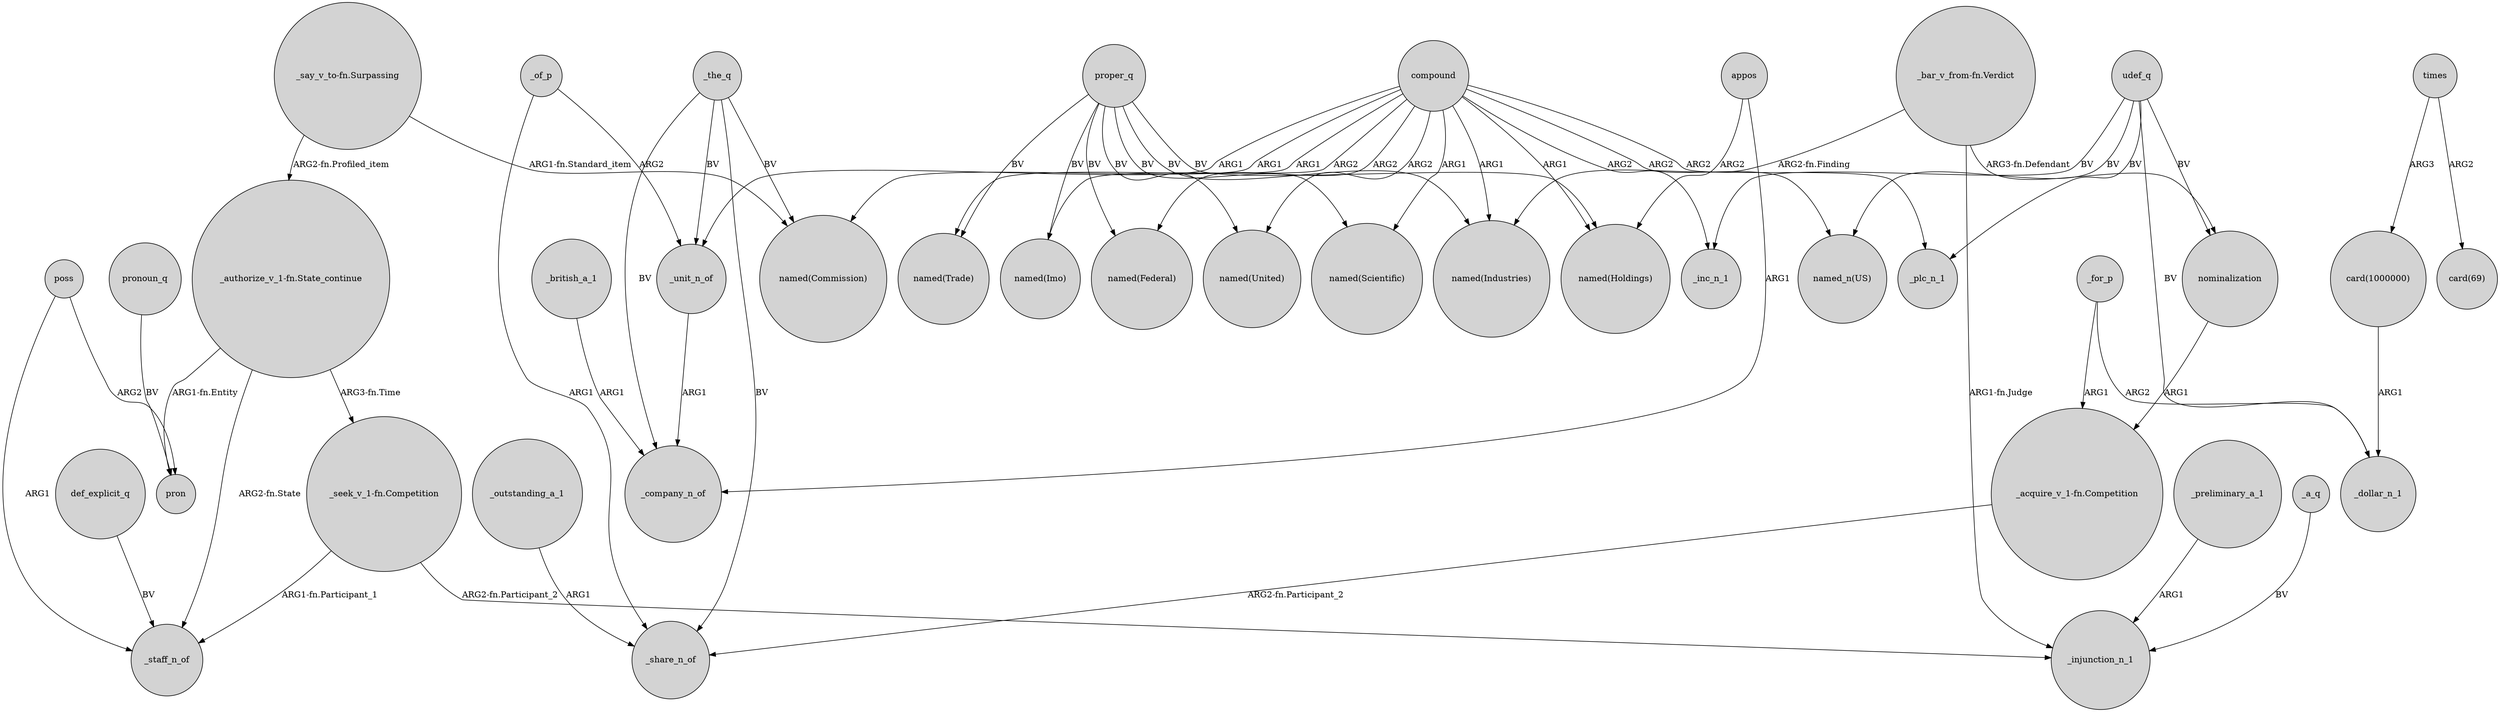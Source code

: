 digraph {
	node [shape=circle style=filled]
	"_seek_v_1-fn.Competition" -> _staff_n_of [label="ARG1-fn.Participant_1"]
	proper_q -> "named(Industries)" [label=BV]
	_of_p -> _share_n_of [label=ARG1]
	compound -> _plc_n_1 [label=ARG2]
	compound -> "named(Commission)" [label=ARG1]
	def_explicit_q -> _staff_n_of [label=BV]
	"_bar_v_from-fn.Verdict" -> _injunction_n_1 [label="ARG1-fn.Judge"]
	compound -> "named(United)" [label=ARG2]
	compound -> "named(Industries)" [label=ARG1]
	udef_q -> nominalization [label=BV]
	_the_q -> _share_n_of [label=BV]
	times -> "card(1000000)" [label=ARG3]
	_british_a_1 -> _company_n_of [label=ARG1]
	proper_q -> "named(Scientific)" [label=BV]
	"_bar_v_from-fn.Verdict" -> nominalization [label="ARG3-fn.Defendant"]
	"_acquire_v_1-fn.Competition" -> _share_n_of [label="ARG2-fn.Participant_2"]
	compound -> "named(Federal)" [label=ARG2]
	times -> "card(69)" [label=ARG2]
	"_authorize_v_1-fn.State_continue" -> "_seek_v_1-fn.Competition" [label="ARG3-fn.Time"]
	proper_q -> "named(Federal)" [label=BV]
	"_authorize_v_1-fn.State_continue" -> pron [label="ARG1-fn.Entity"]
	_for_p -> "_acquire_v_1-fn.Competition" [label=ARG1]
	"_authorize_v_1-fn.State_continue" -> _staff_n_of [label="ARG2-fn.State"]
	_the_q -> "named(Commission)" [label=BV]
	_preliminary_a_1 -> _injunction_n_1 [label=ARG1]
	_outstanding_a_1 -> _share_n_of [label=ARG1]
	pronoun_q -> pron [label=BV]
	poss -> _staff_n_of [label=ARG1]
	udef_q -> _inc_n_1 [label=BV]
	proper_q -> "named(Holdings)" [label=BV]
	poss -> pron [label=ARG2]
	compound -> "named(Trade)" [label=ARG1]
	compound -> _inc_n_1 [label=ARG2]
	"_bar_v_from-fn.Verdict" -> "named(Industries)" [label="ARG2-fn.Finding"]
	"_say_v_to-fn.Surpassing" -> "_authorize_v_1-fn.State_continue" [label="ARG2-fn.Profiled_item"]
	proper_q -> "named(Trade)" [label=BV]
	_unit_n_of -> _company_n_of [label=ARG1]
	_for_p -> _dollar_n_1 [label=ARG2]
	_a_q -> _injunction_n_1 [label=BV]
	udef_q -> _dollar_n_1 [label=BV]
	"card(1000000)" -> _dollar_n_1 [label=ARG1]
	proper_q -> "named(United)" [label=BV]
	"_seek_v_1-fn.Competition" -> _injunction_n_1 [label="ARG2-fn.Participant_2"]
	appos -> _company_n_of [label=ARG1]
	compound -> "named(Holdings)" [label=ARG1]
	compound -> "named(Scientific)" [label=ARG1]
	compound -> "named(Imo)" [label=ARG2]
	_of_p -> _unit_n_of [label=ARG2]
	appos -> "named(Holdings)" [label=ARG2]
	nominalization -> "_acquire_v_1-fn.Competition" [label=ARG1]
	compound -> _unit_n_of [label=ARG1]
	udef_q -> _plc_n_1 [label=BV]
	"_say_v_to-fn.Surpassing" -> "named(Commission)" [label="ARG1-fn.Standard_item"]
	_the_q -> _unit_n_of [label=BV]
	proper_q -> "named(Imo)" [label=BV]
	compound -> "named_n(US)" [label=ARG2]
	_the_q -> _company_n_of [label=BV]
	udef_q -> "named_n(US)" [label=BV]
}
